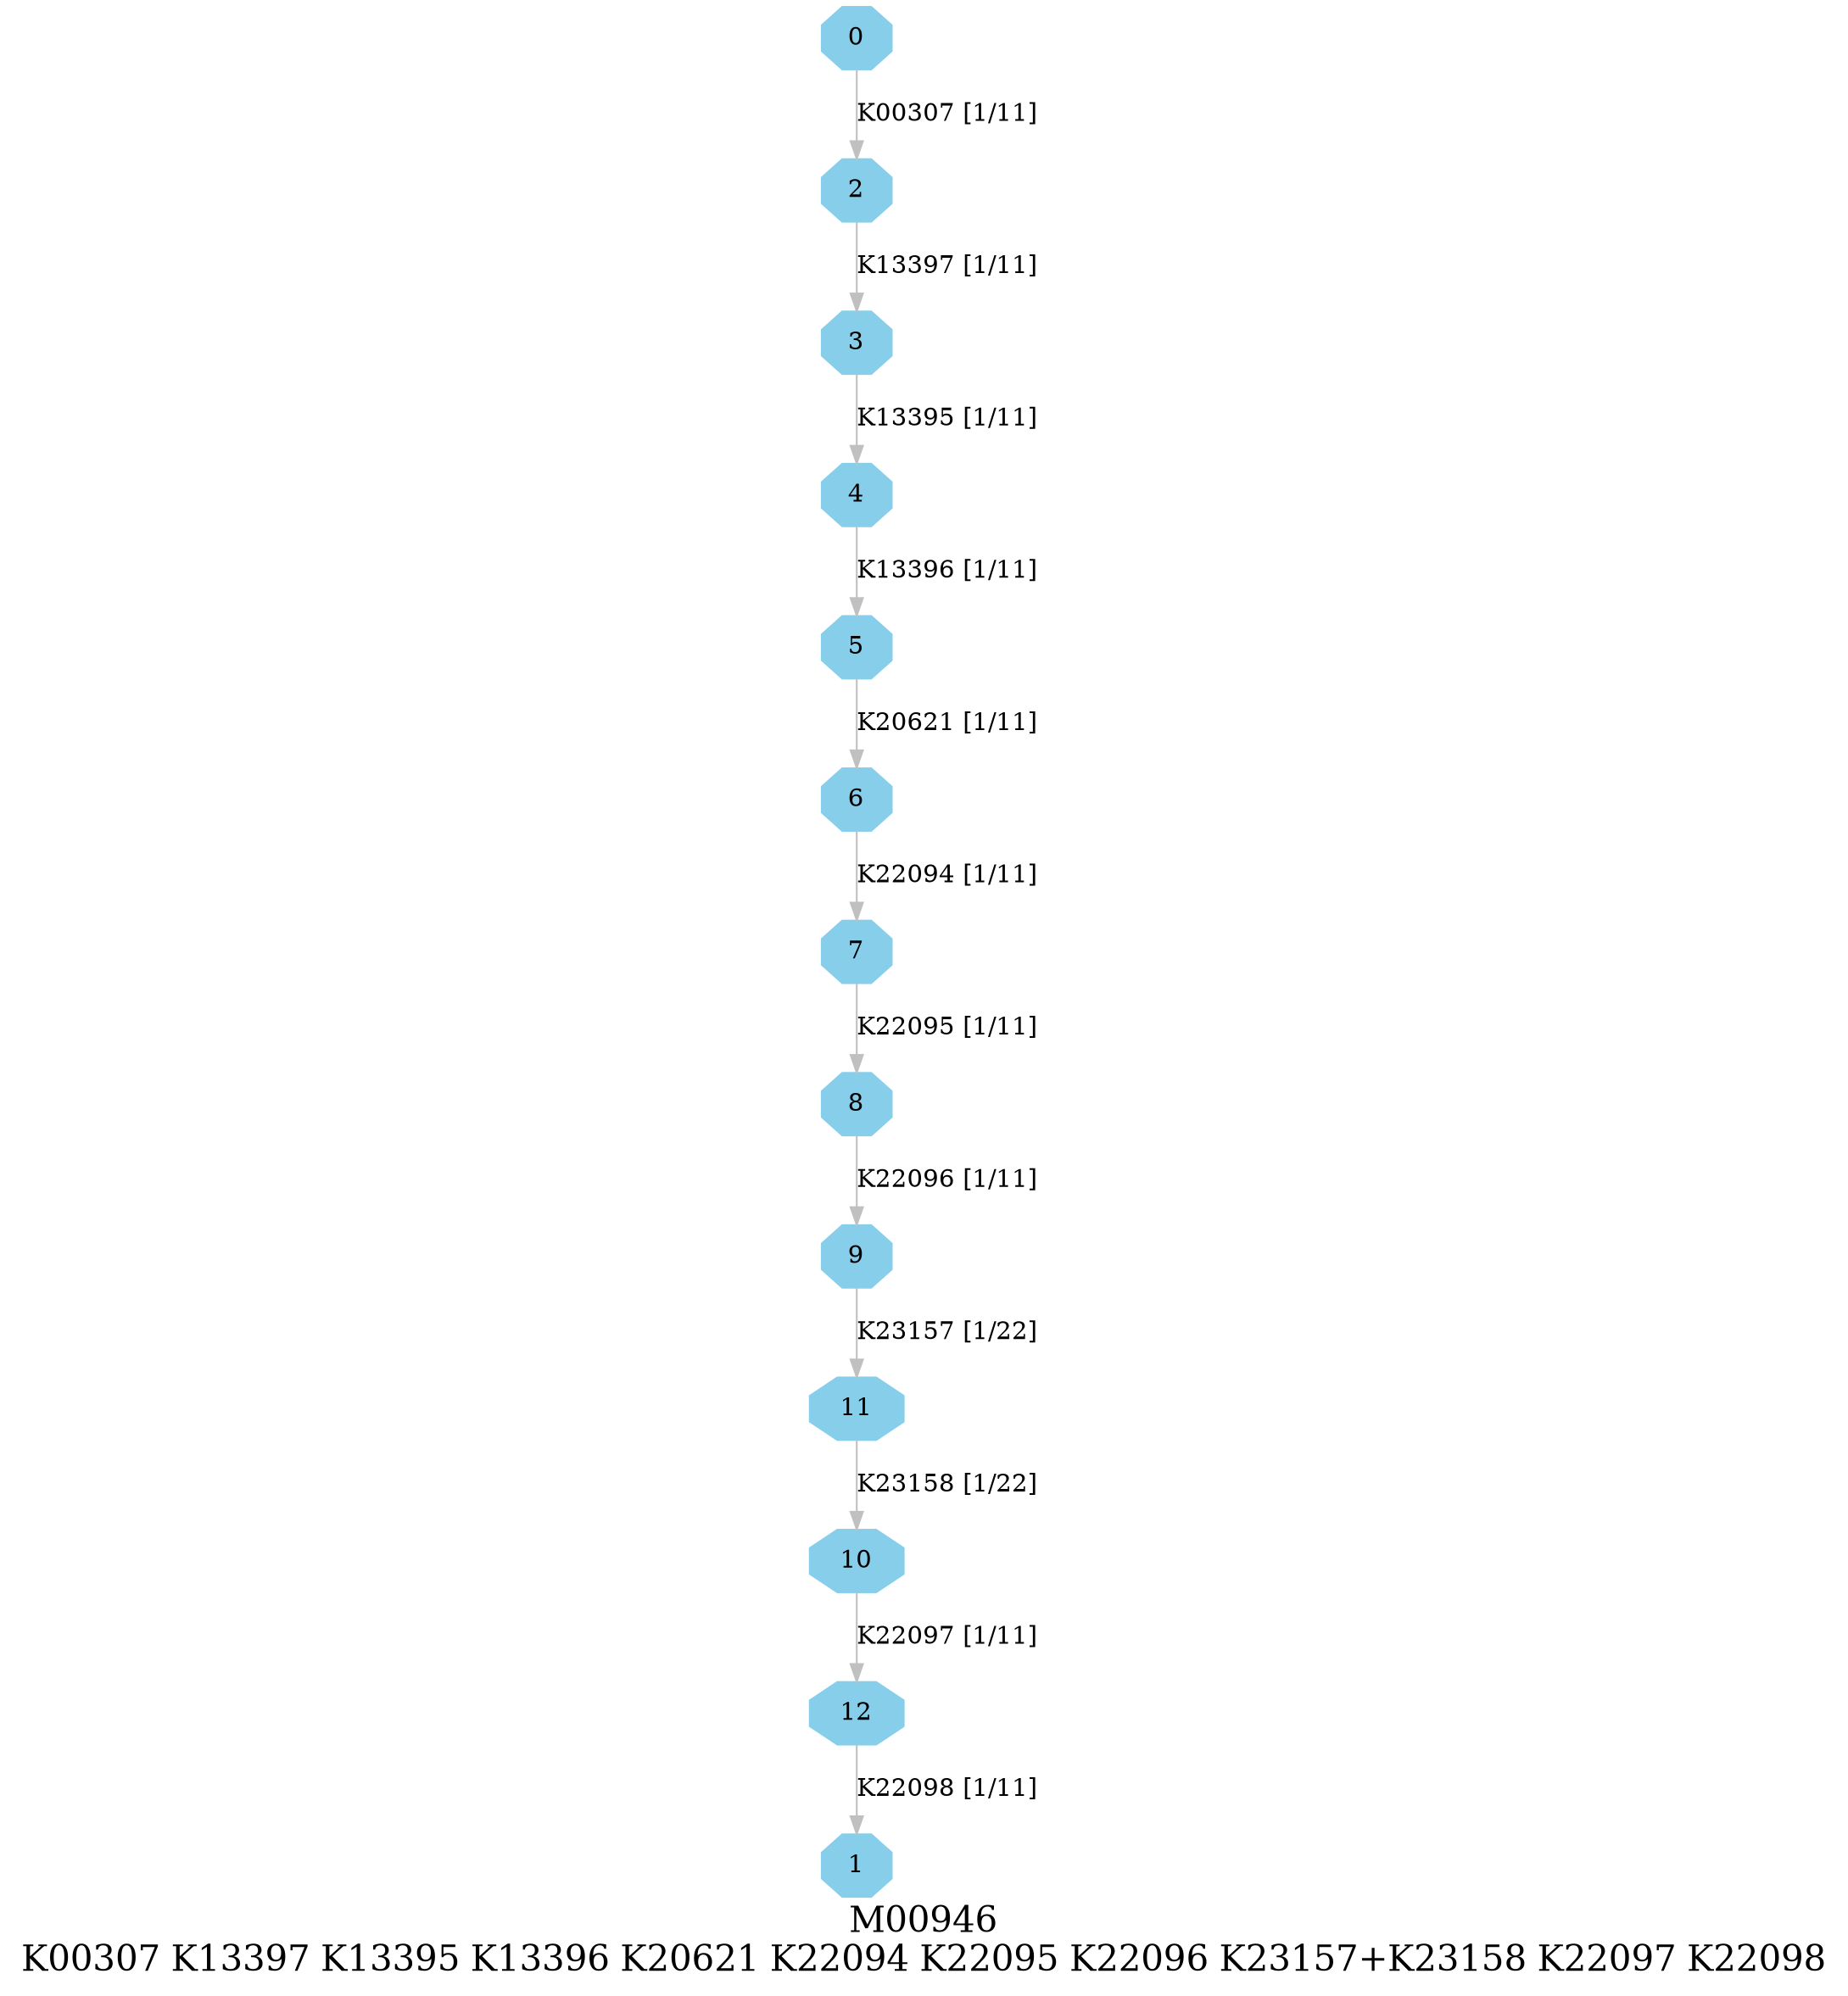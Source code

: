 digraph G {
graph [label="M00946
K00307 K13397 K13395 K13396 K20621 K22094 K22095 K22096 K23157+K23158 K22097 K22098",fontsize=20];
node [shape=box,style=filled];
edge [len=3,color=grey];
{node [width=.3,height=.3,shape=octagon,style=filled,color=skyblue] 0 1 2 3 4 5 6 7 8 9 10 11 12 }
0 -> 2 [label="K00307 [1/11]"];
2 -> 3 [label="K13397 [1/11]"];
3 -> 4 [label="K13395 [1/11]"];
4 -> 5 [label="K13396 [1/11]"];
5 -> 6 [label="K20621 [1/11]"];
6 -> 7 [label="K22094 [1/11]"];
7 -> 8 [label="K22095 [1/11]"];
8 -> 9 [label="K22096 [1/11]"];
9 -> 11 [label="K23157 [1/22]"];
10 -> 12 [label="K22097 [1/11]"];
11 -> 10 [label="K23158 [1/22]"];
12 -> 1 [label="K22098 [1/11]"];
}